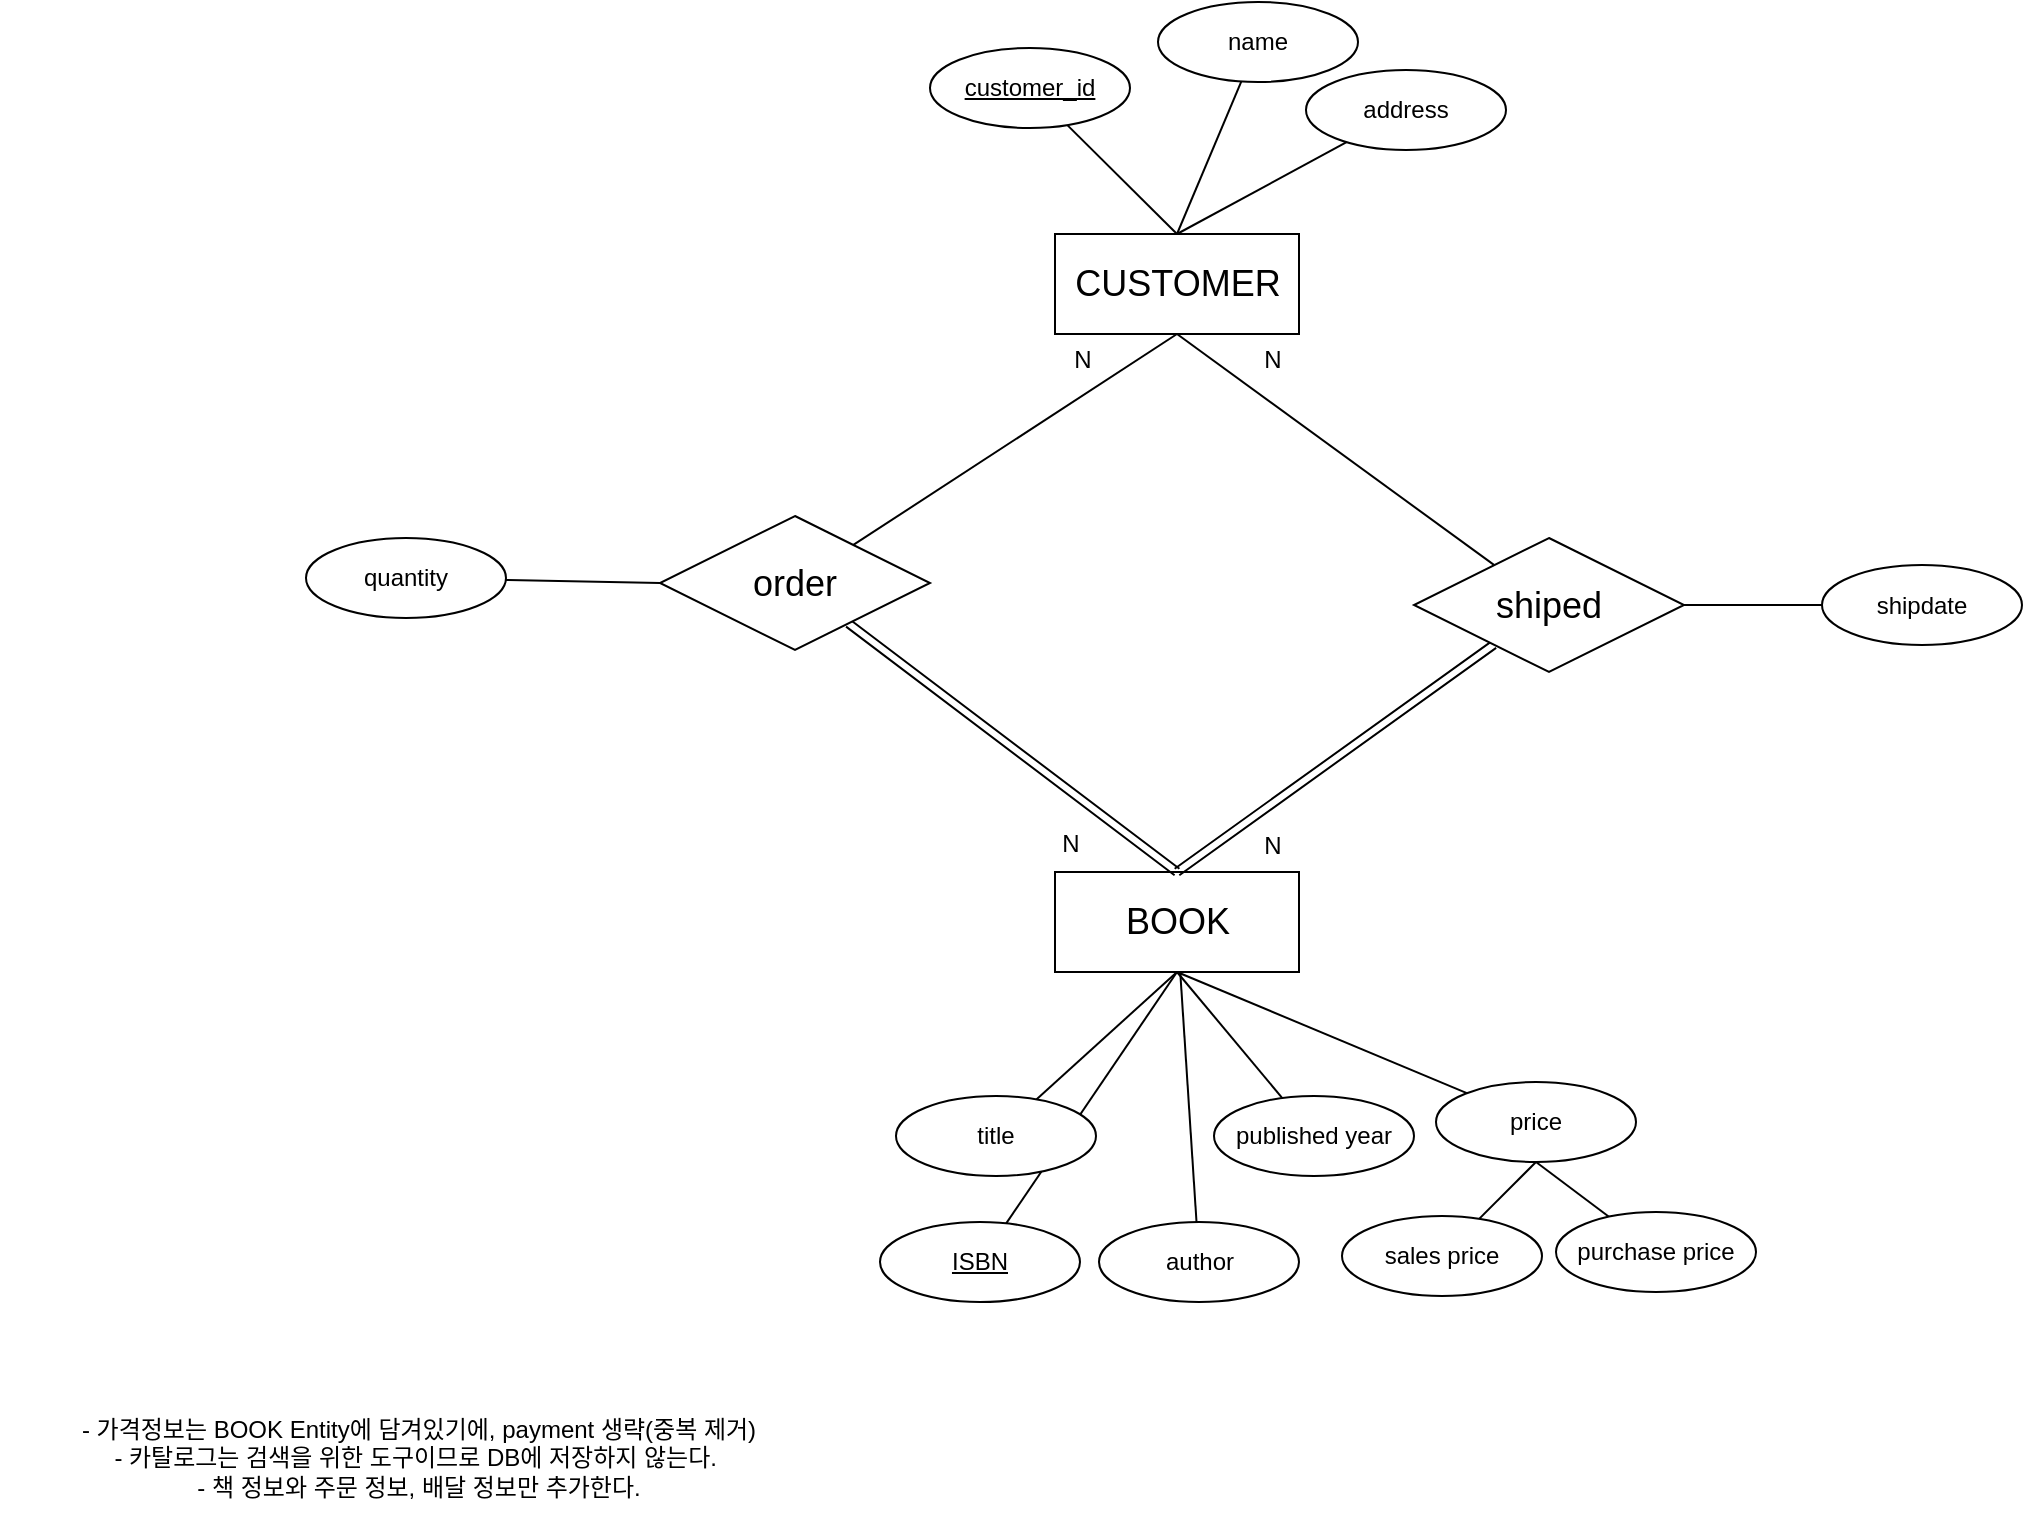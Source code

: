 <mxfile version="24.2.2" type="github">
  <diagram name="페이지-1" id="EJJK_OTICPYYUOJ0lnww">
    <mxGraphModel dx="1452" dy="837" grid="0" gridSize="10" guides="1" tooltips="1" connect="1" arrows="1" fold="1" page="1" pageScale="1" pageWidth="1600" pageHeight="900" math="0" shadow="0">
      <root>
        <mxCell id="0" />
        <mxCell id="1" parent="0" />
        <mxCell id="wNXtxu5_4Zl9AVVXnJgg-21" style="rounded=0;orthogonalLoop=1;jettySize=auto;html=1;endArrow=none;endFill=0;exitX=0.5;exitY=1;exitDx=0;exitDy=0;" parent="1" source="wNXtxu5_4Zl9AVVXnJgg-13" target="wNXtxu5_4Zl9AVVXnJgg-17" edge="1">
          <mxGeometry relative="1" as="geometry" />
        </mxCell>
        <mxCell id="cpaIPxcCsYdrv0hs0OcH-14" style="rounded=0;orthogonalLoop=1;jettySize=auto;html=1;endArrow=none;endFill=0;exitX=0.5;exitY=1;exitDx=0;exitDy=0;" edge="1" parent="1" source="wNXtxu5_4Zl9AVVXnJgg-13" target="cpaIPxcCsYdrv0hs0OcH-11">
          <mxGeometry relative="1" as="geometry" />
        </mxCell>
        <mxCell id="wNXtxu5_4Zl9AVVXnJgg-13" value="&lt;font style=&quot;font-size: 18px;&quot;&gt;CUSTOMER&lt;/font&gt;" style="whiteSpace=wrap;html=1;align=center;" parent="1" vertex="1">
          <mxGeometry x="781.5" y="158" width="122" height="50" as="geometry" />
        </mxCell>
        <mxCell id="wNXtxu5_4Zl9AVVXnJgg-15" value="&lt;font style=&quot;font-size: 18px;&quot;&gt;BOOK&lt;/font&gt;" style="whiteSpace=wrap;html=1;align=center;" parent="1" vertex="1">
          <mxGeometry x="781.5" y="477" width="122" height="50" as="geometry" />
        </mxCell>
        <mxCell id="wNXtxu5_4Zl9AVVXnJgg-23" style="rounded=0;orthogonalLoop=1;jettySize=auto;html=1;endArrow=none;endFill=0;entryX=0.5;entryY=0;entryDx=0;entryDy=0;shape=link;" parent="1" source="wNXtxu5_4Zl9AVVXnJgg-17" target="wNXtxu5_4Zl9AVVXnJgg-15" edge="1">
          <mxGeometry relative="1" as="geometry" />
        </mxCell>
        <mxCell id="wNXtxu5_4Zl9AVVXnJgg-17" value="&lt;span style=&quot;font-size: 18px;&quot;&gt;order&lt;/span&gt;" style="shape=rhombus;perimeter=rhombusPerimeter;whiteSpace=wrap;html=1;align=center;" parent="1" vertex="1">
          <mxGeometry x="584" y="299" width="135" height="67" as="geometry" />
        </mxCell>
        <mxCell id="cpaIPxcCsYdrv0hs0OcH-4" style="rounded=0;orthogonalLoop=1;jettySize=auto;html=1;endArrow=none;endFill=0;entryX=0.5;entryY=1;entryDx=0;entryDy=0;" edge="1" parent="1" source="wNXtxu5_4Zl9AVVXnJgg-29" target="wNXtxu5_4Zl9AVVXnJgg-15">
          <mxGeometry relative="1" as="geometry" />
        </mxCell>
        <mxCell id="wNXtxu5_4Zl9AVVXnJgg-29" value="&lt;u&gt;ISBN&lt;/u&gt;" style="ellipse;whiteSpace=wrap;html=1;align=center;" parent="1" vertex="1">
          <mxGeometry x="694" y="652" width="100" height="40" as="geometry" />
        </mxCell>
        <mxCell id="wNXtxu5_4Zl9AVVXnJgg-32" style="rounded=0;orthogonalLoop=1;jettySize=auto;html=1;entryX=0;entryY=0.5;entryDx=0;entryDy=0;endArrow=none;endFill=0;" parent="1" source="wNXtxu5_4Zl9AVVXnJgg-30" target="wNXtxu5_4Zl9AVVXnJgg-17" edge="1">
          <mxGeometry relative="1" as="geometry" />
        </mxCell>
        <mxCell id="wNXtxu5_4Zl9AVVXnJgg-30" value="quantity" style="ellipse;whiteSpace=wrap;html=1;align=center;" parent="1" vertex="1">
          <mxGeometry x="407" y="310" width="100" height="40" as="geometry" />
        </mxCell>
        <mxCell id="cpaIPxcCsYdrv0hs0OcH-6" style="rounded=0;orthogonalLoop=1;jettySize=auto;html=1;endArrow=none;endFill=0;entryX=0.5;entryY=0;entryDx=0;entryDy=0;" edge="1" parent="1" source="wNXtxu5_4Zl9AVVXnJgg-33" target="wNXtxu5_4Zl9AVVXnJgg-13">
          <mxGeometry relative="1" as="geometry" />
        </mxCell>
        <mxCell id="wNXtxu5_4Zl9AVVXnJgg-33" value="&lt;u&gt;customer_id&lt;/u&gt;" style="ellipse;whiteSpace=wrap;html=1;align=center;" parent="1" vertex="1">
          <mxGeometry x="719" y="65" width="100" height="40" as="geometry" />
        </mxCell>
        <mxCell id="cpaIPxcCsYdrv0hs0OcH-1" style="rounded=0;orthogonalLoop=1;jettySize=auto;html=1;entryX=0.5;entryY=1;entryDx=0;entryDy=0;endArrow=none;endFill=0;" edge="1" parent="1" source="wNXtxu5_4Zl9AVVXnJgg-34" target="wNXtxu5_4Zl9AVVXnJgg-15">
          <mxGeometry relative="1" as="geometry" />
        </mxCell>
        <mxCell id="wNXtxu5_4Zl9AVVXnJgg-34" value="title" style="ellipse;whiteSpace=wrap;html=1;align=center;" parent="1" vertex="1">
          <mxGeometry x="702" y="589" width="100" height="40" as="geometry" />
        </mxCell>
        <mxCell id="cpaIPxcCsYdrv0hs0OcH-2" style="rounded=0;orthogonalLoop=1;jettySize=auto;html=1;entryX=0.5;entryY=1;entryDx=0;entryDy=0;endArrow=none;endFill=0;" edge="1" parent="1" source="wNXtxu5_4Zl9AVVXnJgg-35" target="wNXtxu5_4Zl9AVVXnJgg-15">
          <mxGeometry relative="1" as="geometry" />
        </mxCell>
        <mxCell id="wNXtxu5_4Zl9AVVXnJgg-35" value="published year" style="ellipse;whiteSpace=wrap;html=1;align=center;" parent="1" vertex="1">
          <mxGeometry x="861" y="589" width="100" height="40" as="geometry" />
        </mxCell>
        <mxCell id="wNXtxu5_4Zl9AVVXnJgg-40" style="rounded=0;orthogonalLoop=1;jettySize=auto;html=1;endArrow=none;endFill=0;exitX=0.5;exitY=1;exitDx=0;exitDy=0;" parent="1" source="wNXtxu5_4Zl9AVVXnJgg-36" target="wNXtxu5_4Zl9AVVXnJgg-39" edge="1">
          <mxGeometry relative="1" as="geometry" />
        </mxCell>
        <mxCell id="wNXtxu5_4Zl9AVVXnJgg-41" style="rounded=0;orthogonalLoop=1;jettySize=auto;html=1;endArrow=none;endFill=0;exitX=0.5;exitY=1;exitDx=0;exitDy=0;" parent="1" source="wNXtxu5_4Zl9AVVXnJgg-36" target="wNXtxu5_4Zl9AVVXnJgg-37" edge="1">
          <mxGeometry relative="1" as="geometry" />
        </mxCell>
        <mxCell id="cpaIPxcCsYdrv0hs0OcH-3" style="rounded=0;orthogonalLoop=1;jettySize=auto;html=1;endArrow=none;endFill=0;entryX=0.5;entryY=1;entryDx=0;entryDy=0;" edge="1" parent="1" source="wNXtxu5_4Zl9AVVXnJgg-36" target="wNXtxu5_4Zl9AVVXnJgg-15">
          <mxGeometry relative="1" as="geometry" />
        </mxCell>
        <mxCell id="wNXtxu5_4Zl9AVVXnJgg-36" value="price" style="ellipse;whiteSpace=wrap;html=1;align=center;" parent="1" vertex="1">
          <mxGeometry x="972" y="582" width="100" height="40" as="geometry" />
        </mxCell>
        <mxCell id="wNXtxu5_4Zl9AVVXnJgg-37" value="purchase price" style="ellipse;whiteSpace=wrap;html=1;align=center;" parent="1" vertex="1">
          <mxGeometry x="1032" y="647" width="100" height="40" as="geometry" />
        </mxCell>
        <mxCell id="cpaIPxcCsYdrv0hs0OcH-5" style="rounded=0;orthogonalLoop=1;jettySize=auto;html=1;endArrow=none;endFill=0;" edge="1" parent="1" source="wNXtxu5_4Zl9AVVXnJgg-38" target="wNXtxu5_4Zl9AVVXnJgg-15">
          <mxGeometry relative="1" as="geometry" />
        </mxCell>
        <mxCell id="wNXtxu5_4Zl9AVVXnJgg-38" value="author" style="ellipse;whiteSpace=wrap;html=1;align=center;" parent="1" vertex="1">
          <mxGeometry x="803.5" y="652" width="100" height="40" as="geometry" />
        </mxCell>
        <mxCell id="wNXtxu5_4Zl9AVVXnJgg-39" value="sales price" style="ellipse;whiteSpace=wrap;html=1;align=center;" parent="1" vertex="1">
          <mxGeometry x="925" y="649" width="100" height="40" as="geometry" />
        </mxCell>
        <mxCell id="cpaIPxcCsYdrv0hs0OcH-9" style="rounded=0;orthogonalLoop=1;jettySize=auto;html=1;endArrow=none;endFill=0;entryX=0.5;entryY=0;entryDx=0;entryDy=0;" edge="1" parent="1" source="wNXtxu5_4Zl9AVVXnJgg-44" target="wNXtxu5_4Zl9AVVXnJgg-13">
          <mxGeometry relative="1" as="geometry" />
        </mxCell>
        <mxCell id="wNXtxu5_4Zl9AVVXnJgg-44" value="address" style="ellipse;whiteSpace=wrap;html=1;align=center;" parent="1" vertex="1">
          <mxGeometry x="907" y="76" width="100" height="40" as="geometry" />
        </mxCell>
        <mxCell id="cpaIPxcCsYdrv0hs0OcH-7" style="rounded=0;orthogonalLoop=1;jettySize=auto;html=1;endArrow=none;endFill=0;entryX=0.5;entryY=0;entryDx=0;entryDy=0;" edge="1" parent="1" source="wNXtxu5_4Zl9AVVXnJgg-45" target="wNXtxu5_4Zl9AVVXnJgg-13">
          <mxGeometry relative="1" as="geometry" />
        </mxCell>
        <mxCell id="wNXtxu5_4Zl9AVVXnJgg-45" value="name" style="ellipse;whiteSpace=wrap;html=1;align=center;" parent="1" vertex="1">
          <mxGeometry x="833" y="42" width="100" height="40" as="geometry" />
        </mxCell>
        <mxCell id="cpaIPxcCsYdrv0hs0OcH-15" style="rounded=0;orthogonalLoop=1;jettySize=auto;html=1;endArrow=none;endFill=0;shape=link;entryX=0.5;entryY=0;entryDx=0;entryDy=0;" edge="1" parent="1" source="cpaIPxcCsYdrv0hs0OcH-11" target="wNXtxu5_4Zl9AVVXnJgg-15">
          <mxGeometry relative="1" as="geometry" />
        </mxCell>
        <mxCell id="cpaIPxcCsYdrv0hs0OcH-17" style="rounded=0;orthogonalLoop=1;jettySize=auto;html=1;endArrow=none;endFill=0;" edge="1" parent="1" source="cpaIPxcCsYdrv0hs0OcH-11" target="cpaIPxcCsYdrv0hs0OcH-16">
          <mxGeometry relative="1" as="geometry" />
        </mxCell>
        <mxCell id="cpaIPxcCsYdrv0hs0OcH-11" value="&lt;span style=&quot;font-size: 18px;&quot;&gt;shiped&lt;/span&gt;" style="shape=rhombus;perimeter=rhombusPerimeter;whiteSpace=wrap;html=1;align=center;" vertex="1" parent="1">
          <mxGeometry x="961" y="310" width="135" height="67" as="geometry" />
        </mxCell>
        <mxCell id="cpaIPxcCsYdrv0hs0OcH-16" value="shipdate" style="ellipse;whiteSpace=wrap;html=1;align=center;" vertex="1" parent="1">
          <mxGeometry x="1165" y="323.5" width="100" height="40" as="geometry" />
        </mxCell>
        <mxCell id="cpaIPxcCsYdrv0hs0OcH-22" value="N" style="text;html=1;align=center;verticalAlign=middle;resizable=0;points=[];autosize=1;strokeColor=none;fillColor=none;" vertex="1" parent="1">
          <mxGeometry x="876.5" y="208" width="27" height="26" as="geometry" />
        </mxCell>
        <mxCell id="cpaIPxcCsYdrv0hs0OcH-23" value="N" style="text;html=1;align=center;verticalAlign=middle;resizable=0;points=[];autosize=1;strokeColor=none;fillColor=none;" vertex="1" parent="1">
          <mxGeometry x="781.5" y="208" width="27" height="26" as="geometry" />
        </mxCell>
        <mxCell id="cpaIPxcCsYdrv0hs0OcH-24" value="N" style="text;html=1;align=center;verticalAlign=middle;resizable=0;points=[];autosize=1;strokeColor=none;fillColor=none;" vertex="1" parent="1">
          <mxGeometry x="775" y="450" width="27" height="26" as="geometry" />
        </mxCell>
        <mxCell id="cpaIPxcCsYdrv0hs0OcH-25" value="N" style="text;html=1;align=center;verticalAlign=middle;resizable=0;points=[];autosize=1;strokeColor=none;fillColor=none;" vertex="1" parent="1">
          <mxGeometry x="876.5" y="451" width="27" height="26" as="geometry" />
        </mxCell>
        <mxCell id="cpaIPxcCsYdrv0hs0OcH-26" value="- 가격정보는 BOOK Entity에 담겨있기에, payment 생략(중복 제거)&lt;div&gt;- 카탈로그는 검색을 위한 도구이므로 DB에 저장하지 않는다.&amp;nbsp;&lt;/div&gt;&lt;div&gt;- 책 정보와 주문 정보, 배달 정보만 추가한다.&lt;/div&gt;&lt;div&gt;&lt;br&gt;&lt;/div&gt;" style="text;html=1;align=center;verticalAlign=middle;whiteSpace=wrap;rounded=0;" vertex="1" parent="1">
          <mxGeometry x="254" y="762" width="419" height="30" as="geometry" />
        </mxCell>
      </root>
    </mxGraphModel>
  </diagram>
</mxfile>
